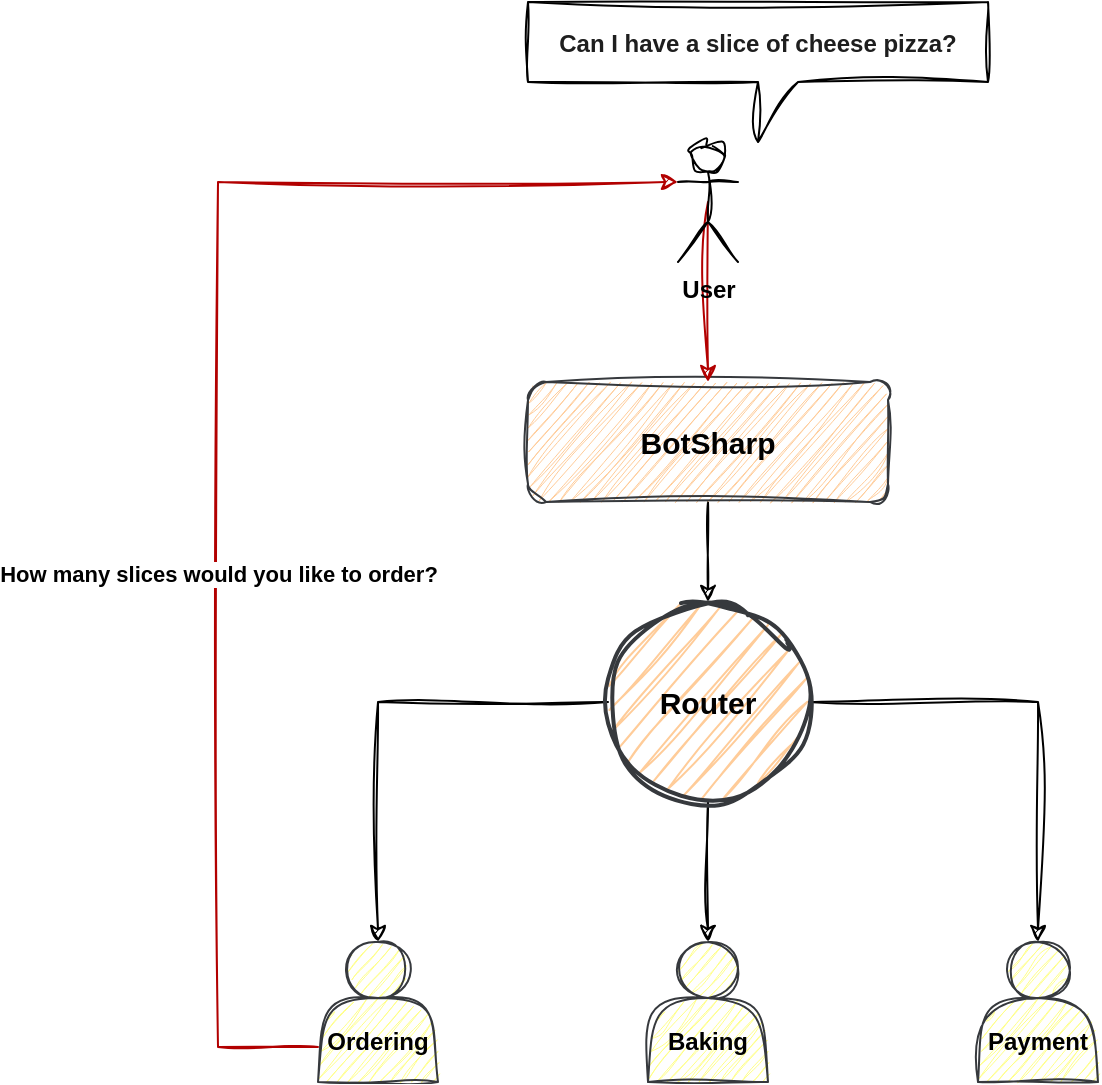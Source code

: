 <mxfile version="21.6.8" type="device">
  <diagram name="Page-1" id="FNTbtRNAYl-cjTgH9x2x">
    <mxGraphModel dx="1434" dy="836" grid="1" gridSize="10" guides="1" tooltips="1" connect="1" arrows="1" fold="1" page="1" pageScale="1" pageWidth="850" pageHeight="1100" math="0" shadow="0">
      <root>
        <mxCell id="0" />
        <mxCell id="1" parent="0" />
        <mxCell id="DrYO5MgT0EdguJCGkx49-10" style="edgeStyle=orthogonalEdgeStyle;rounded=0;orthogonalLoop=1;jettySize=auto;html=1;exitX=0.5;exitY=1;exitDx=0;exitDy=0;sketch=1;curveFitting=1;jiggle=2;" edge="1" parent="1" source="DrYO5MgT0EdguJCGkx49-1" target="DrYO5MgT0EdguJCGkx49-8">
          <mxGeometry relative="1" as="geometry" />
        </mxCell>
        <mxCell id="DrYO5MgT0EdguJCGkx49-1" value="&lt;b&gt;&lt;font style=&quot;font-size: 15px;&quot;&gt;BotSharp&lt;/font&gt;&lt;/b&gt;" style="rounded=1;whiteSpace=wrap;html=1;fillColor=#ffcc99;strokeColor=#36393d;sketch=1;curveFitting=1;jiggle=2;" vertex="1" parent="1">
          <mxGeometry x="345" y="460" width="180" height="60" as="geometry" />
        </mxCell>
        <mxCell id="DrYO5MgT0EdguJCGkx49-9" style="edgeStyle=orthogonalEdgeStyle;rounded=0;orthogonalLoop=1;jettySize=auto;html=1;exitX=0.5;exitY=0.5;exitDx=0;exitDy=0;exitPerimeter=0;entryX=0.5;entryY=0;entryDx=0;entryDy=0;sketch=1;curveFitting=1;jiggle=2;fillColor=#e51400;strokeColor=#B20000;" edge="1" parent="1" source="DrYO5MgT0EdguJCGkx49-3" target="DrYO5MgT0EdguJCGkx49-1">
          <mxGeometry relative="1" as="geometry" />
        </mxCell>
        <mxCell id="DrYO5MgT0EdguJCGkx49-3" value="&lt;b&gt;User&lt;/b&gt;" style="shape=umlActor;verticalLabelPosition=bottom;verticalAlign=top;html=1;outlineConnect=0;sketch=1;curveFitting=1;jiggle=2;" vertex="1" parent="1">
          <mxGeometry x="420" y="340" width="30" height="60" as="geometry" />
        </mxCell>
        <mxCell id="DrYO5MgT0EdguJCGkx49-4" value="&lt;div style=&quot;line-height: 18px;&quot;&gt;&lt;font color=&quot;#1e1e1e&quot;&gt;&lt;b&gt;Can I have a slice of cheese pizza?&lt;/b&gt;&lt;/font&gt;&lt;br&gt;&lt;/div&gt;" style="shape=callout;whiteSpace=wrap;html=1;perimeter=calloutPerimeter;sketch=1;curveFitting=1;jiggle=2;" vertex="1" parent="1">
          <mxGeometry x="345" y="270" width="230" height="70" as="geometry" />
        </mxCell>
        <mxCell id="DrYO5MgT0EdguJCGkx49-19" style="edgeStyle=orthogonalEdgeStyle;rounded=0;orthogonalLoop=1;jettySize=auto;html=1;exitX=0;exitY=0.5;exitDx=0;exitDy=0;exitPerimeter=0;entryX=0.5;entryY=0;entryDx=0;entryDy=0;sketch=1;curveFitting=1;jiggle=2;" edge="1" parent="1" source="DrYO5MgT0EdguJCGkx49-8" target="DrYO5MgT0EdguJCGkx49-12">
          <mxGeometry relative="1" as="geometry" />
        </mxCell>
        <mxCell id="DrYO5MgT0EdguJCGkx49-24" style="edgeStyle=orthogonalEdgeStyle;rounded=0;orthogonalLoop=1;jettySize=auto;html=1;exitX=0.5;exitY=1;exitDx=0;exitDy=0;exitPerimeter=0;entryX=0.5;entryY=0;entryDx=0;entryDy=0;sketch=1;curveFitting=1;jiggle=2;" edge="1" parent="1" source="DrYO5MgT0EdguJCGkx49-8" target="DrYO5MgT0EdguJCGkx49-14">
          <mxGeometry relative="1" as="geometry" />
        </mxCell>
        <mxCell id="DrYO5MgT0EdguJCGkx49-25" style="edgeStyle=orthogonalEdgeStyle;rounded=0;orthogonalLoop=1;jettySize=auto;html=1;exitX=1;exitY=0.5;exitDx=0;exitDy=0;exitPerimeter=0;entryX=0.5;entryY=0;entryDx=0;entryDy=0;sketch=1;curveFitting=1;jiggle=2;" edge="1" parent="1" source="DrYO5MgT0EdguJCGkx49-8" target="DrYO5MgT0EdguJCGkx49-15">
          <mxGeometry relative="1" as="geometry" />
        </mxCell>
        <mxCell id="DrYO5MgT0EdguJCGkx49-8" value="&lt;b&gt;&lt;font style=&quot;font-size: 15px;&quot;&gt;Router&lt;/font&gt;&lt;/b&gt;" style="strokeWidth=2;html=1;shape=mxgraph.flowchart.start_2;whiteSpace=wrap;fillColor=#ffcc99;strokeColor=#36393d;sketch=1;curveFitting=1;jiggle=2;" vertex="1" parent="1">
          <mxGeometry x="385" y="570" width="100" height="100" as="geometry" />
        </mxCell>
        <mxCell id="DrYO5MgT0EdguJCGkx49-28" style="edgeStyle=orthogonalEdgeStyle;rounded=0;orthogonalLoop=1;jettySize=auto;html=1;exitX=0;exitY=0.75;exitDx=0;exitDy=0;entryX=0;entryY=0.333;entryDx=0;entryDy=0;entryPerimeter=0;fillColor=#e51400;strokeColor=#B20000;sketch=1;curveFitting=1;jiggle=2;" edge="1" parent="1" source="DrYO5MgT0EdguJCGkx49-12" target="DrYO5MgT0EdguJCGkx49-3">
          <mxGeometry relative="1" as="geometry">
            <Array as="points">
              <mxPoint x="190" y="793" />
              <mxPoint x="190" y="360" />
            </Array>
          </mxGeometry>
        </mxCell>
        <mxCell id="DrYO5MgT0EdguJCGkx49-29" value="&lt;b style=&quot;font-size: 11px;&quot;&gt;How many slices would you like to order?&lt;/b&gt;" style="edgeLabel;html=1;align=center;verticalAlign=middle;resizable=0;points=[];fontSize=11;" vertex="1" connectable="0" parent="DrYO5MgT0EdguJCGkx49-28">
          <mxGeometry x="-0.196" relative="1" as="geometry">
            <mxPoint as="offset" />
          </mxGeometry>
        </mxCell>
        <mxCell id="DrYO5MgT0EdguJCGkx49-12" value="&lt;b&gt;&lt;br&gt;&lt;br&gt;Ordering&lt;/b&gt;" style="shape=actor;whiteSpace=wrap;html=1;fillColor=#ffff88;strokeColor=#36393d;sketch=1;curveFitting=1;jiggle=2;" vertex="1" parent="1">
          <mxGeometry x="240" y="740" width="60" height="70" as="geometry" />
        </mxCell>
        <mxCell id="DrYO5MgT0EdguJCGkx49-14" value="&lt;b&gt;&lt;br&gt;&lt;br&gt;Baking&lt;br&gt;&lt;/b&gt;" style="shape=actor;whiteSpace=wrap;html=1;fillColor=#ffff88;strokeColor=#36393d;sketch=1;curveFitting=1;jiggle=2;" vertex="1" parent="1">
          <mxGeometry x="405" y="740" width="60" height="70" as="geometry" />
        </mxCell>
        <mxCell id="DrYO5MgT0EdguJCGkx49-15" value="&lt;b&gt;&lt;br&gt;&lt;br&gt;Payment&lt;br&gt;&lt;/b&gt;" style="shape=actor;whiteSpace=wrap;html=1;fillColor=#ffff88;strokeColor=#36393d;sketch=1;curveFitting=1;jiggle=2;" vertex="1" parent="1">
          <mxGeometry x="570" y="740" width="60" height="70" as="geometry" />
        </mxCell>
      </root>
    </mxGraphModel>
  </diagram>
</mxfile>
